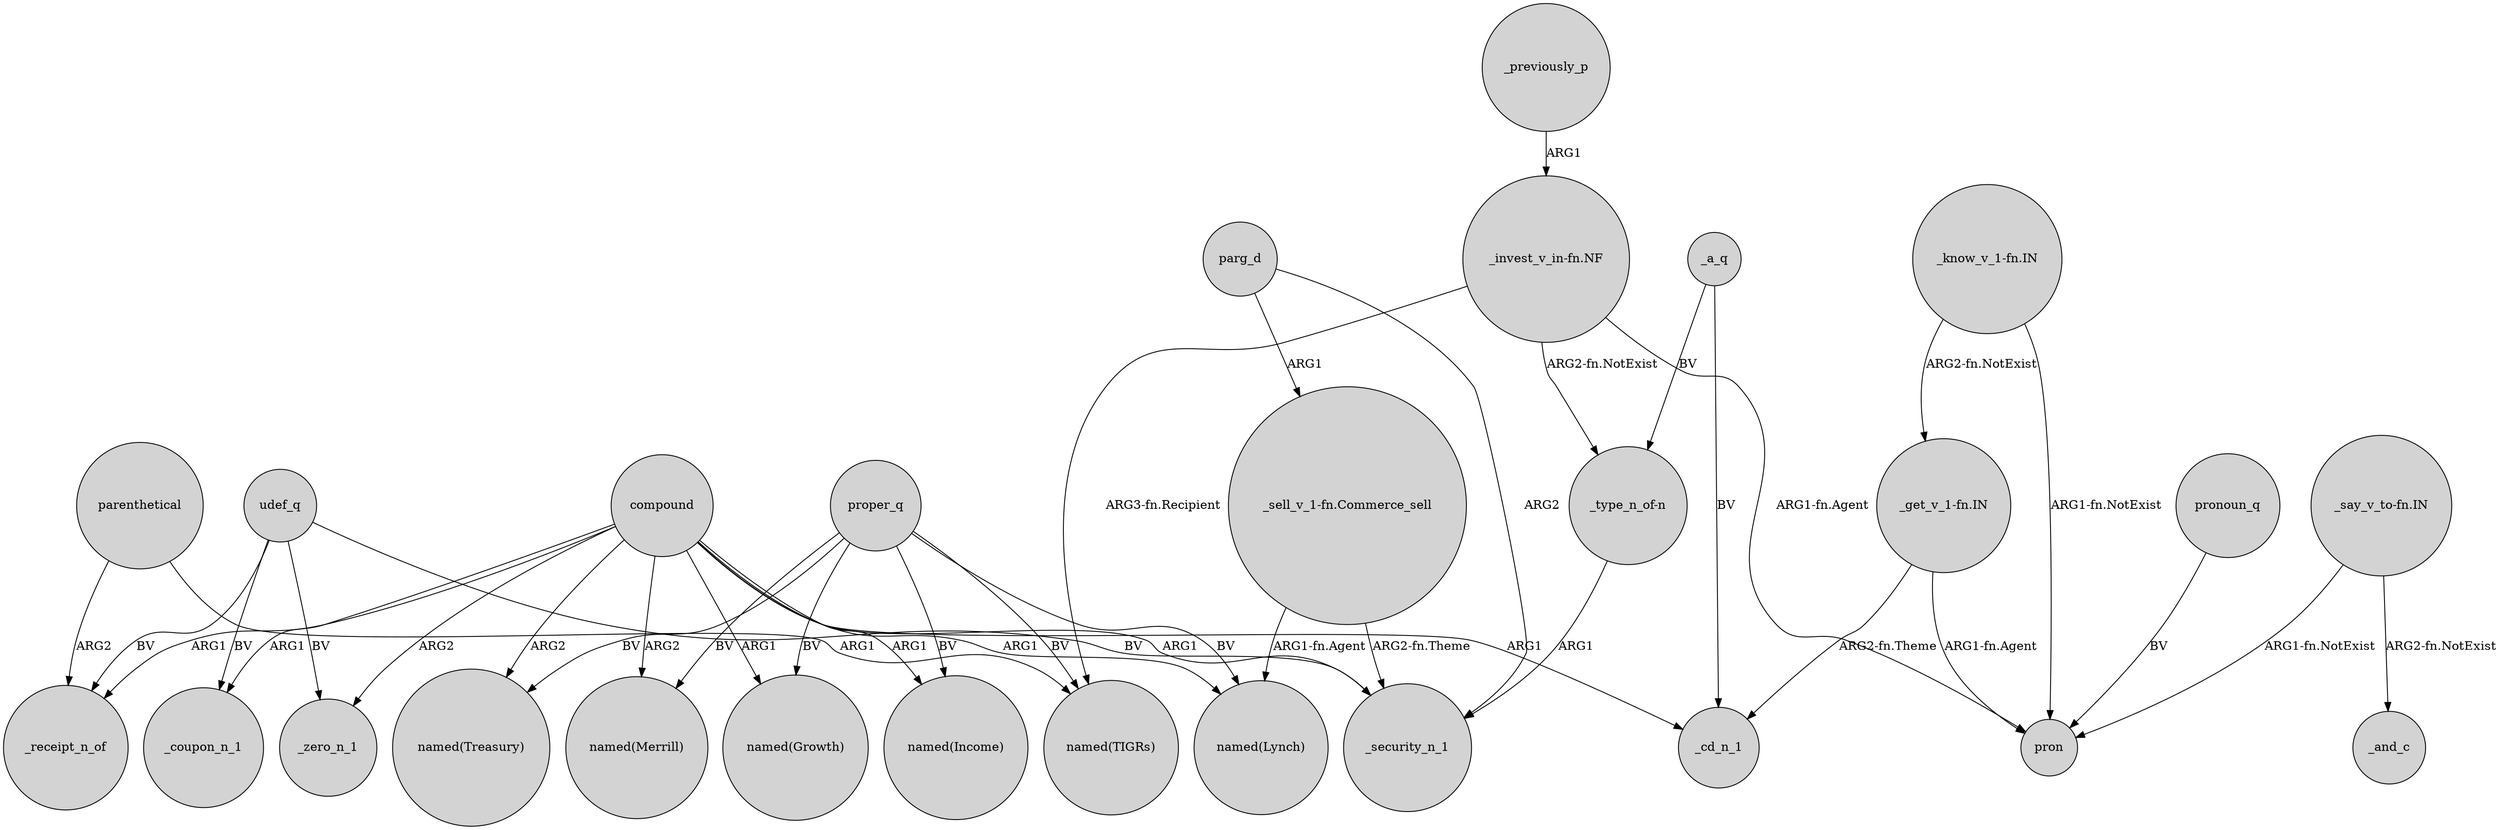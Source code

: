 digraph {
	node [shape=circle style=filled]
	compound -> _coupon_n_1 [label=ARG1]
	compound -> "named(Treasury)" [label=ARG2]
	udef_q -> _zero_n_1 [label=BV]
	compound -> "named(Lynch)" [label=ARG1]
	_a_q -> "_type_n_of-n" [label=BV]
	udef_q -> _receipt_n_of [label=BV]
	proper_q -> "named(Lynch)" [label=BV]
	_previously_p -> "_invest_v_in-fn.NF" [label=ARG1]
	"_say_v_to-fn.IN" -> pron [label="ARG1-fn.NotExist"]
	"_type_n_of-n" -> _security_n_1 [label=ARG1]
	compound -> _cd_n_1 [label=ARG1]
	proper_q -> "named(Income)" [label=BV]
	parg_d -> "_sell_v_1-fn.Commerce_sell" [label=ARG1]
	parg_d -> _security_n_1 [label=ARG2]
	"_invest_v_in-fn.NF" -> pron [label="ARG1-fn.Agent"]
	compound -> "named(Merrill)" [label=ARG2]
	compound -> _security_n_1 [label=ARG1]
	compound -> _receipt_n_of [label=ARG1]
	compound -> "named(Income)" [label=ARG1]
	_a_q -> _cd_n_1 [label=BV]
	pronoun_q -> pron [label=BV]
	parenthetical -> _receipt_n_of [label=ARG2]
	"_get_v_1-fn.IN" -> pron [label="ARG1-fn.Agent"]
	"_know_v_1-fn.IN" -> "_get_v_1-fn.IN" [label="ARG2-fn.NotExist"]
	"_say_v_to-fn.IN" -> _and_c [label="ARG2-fn.NotExist"]
	"_sell_v_1-fn.Commerce_sell" -> "named(Lynch)" [label="ARG1-fn.Agent"]
	compound -> _zero_n_1 [label=ARG2]
	parenthetical -> "named(TIGRs)" [label=ARG1]
	"_know_v_1-fn.IN" -> pron [label="ARG1-fn.NotExist"]
	"_get_v_1-fn.IN" -> _cd_n_1 [label="ARG2-fn.Theme"]
	proper_q -> "named(Treasury)" [label=BV]
	proper_q -> "named(TIGRs)" [label=BV]
	proper_q -> "named(Merrill)" [label=BV]
	"_invest_v_in-fn.NF" -> "named(TIGRs)" [label="ARG3-fn.Recipient"]
	proper_q -> "named(Growth)" [label=BV]
	"_invest_v_in-fn.NF" -> "_type_n_of-n" [label="ARG2-fn.NotExist"]
	"_sell_v_1-fn.Commerce_sell" -> _security_n_1 [label="ARG2-fn.Theme"]
	udef_q -> _coupon_n_1 [label=BV]
	compound -> "named(Growth)" [label=ARG1]
	udef_q -> _security_n_1 [label=BV]
}
